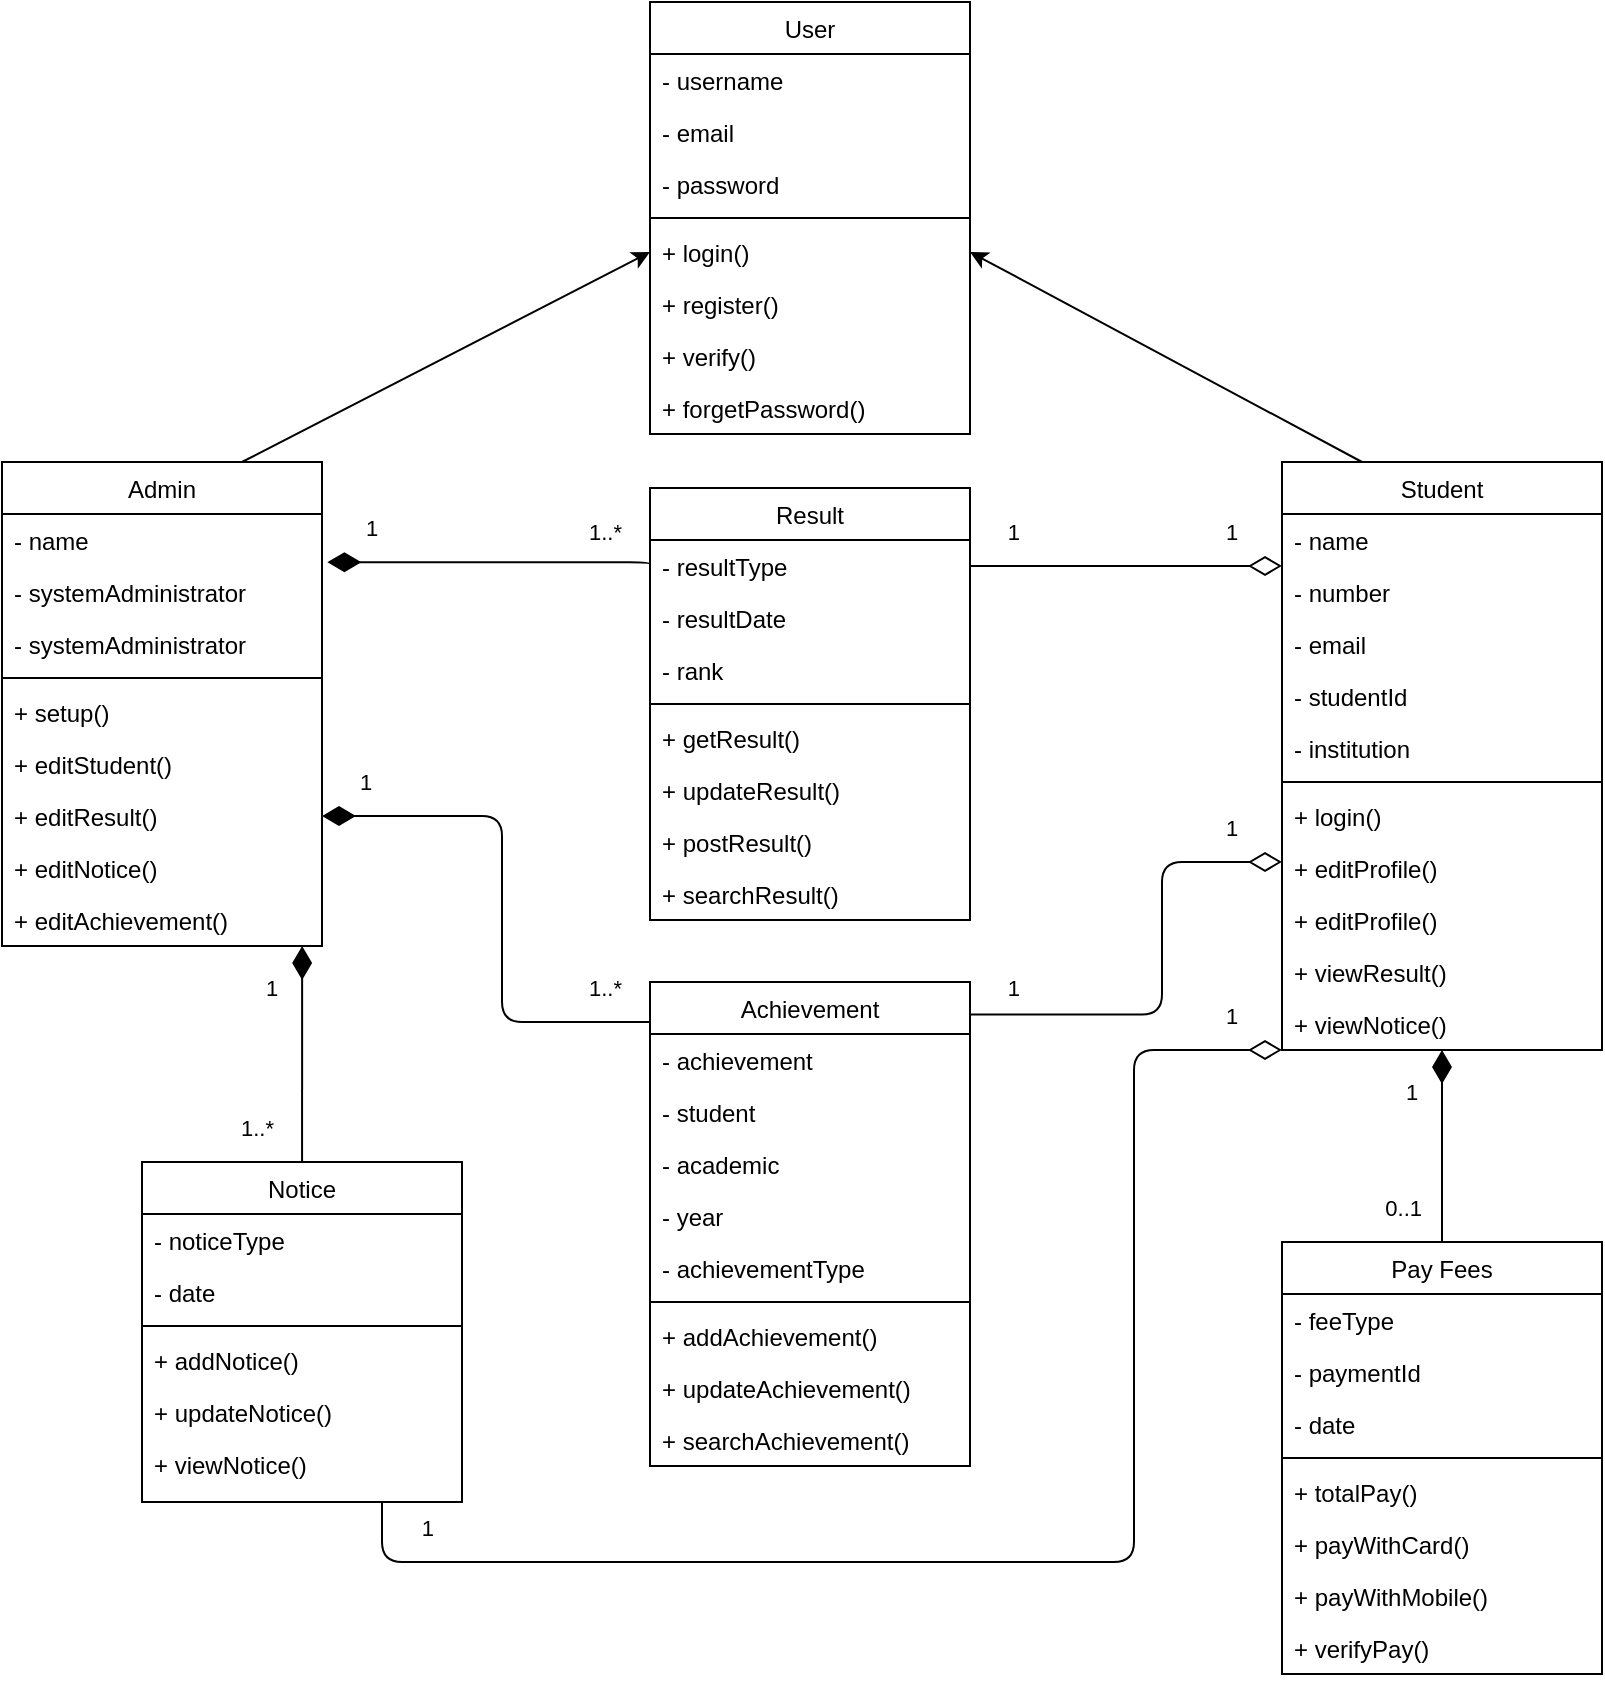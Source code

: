 <mxfile version="14.5.1" type="google"><diagram id="C5RBs43oDa-KdzZeNtuy" name="Page-1"><mxGraphModel dx="1192" dy="2000" grid="1" gridSize="10" guides="1" tooltips="1" connect="1" arrows="1" fold="1" page="1" pageScale="1" pageWidth="827" pageHeight="1169" math="0" shadow="0"><root><mxCell id="WIyWlLk6GJQsqaUBKTNV-0"/><mxCell id="WIyWlLk6GJQsqaUBKTNV-1" parent="WIyWlLk6GJQsqaUBKTNV-0"/><mxCell id="MpRWKh2TvaoOx_eiQ8BS-45" style="edgeStyle=none;rounded=0;orthogonalLoop=1;jettySize=auto;html=1;exitX=0.25;exitY=0;exitDx=0;exitDy=0;entryX=1;entryY=0.5;entryDx=0;entryDy=0;endArrow=classic;endFill=1;" edge="1" parent="WIyWlLk6GJQsqaUBKTNV-1" source="zkfFHV4jXpPFQw0GAbJ--0" target="MpRWKh2TvaoOx_eiQ8BS-6"><mxGeometry relative="1" as="geometry"/></mxCell><mxCell id="zkfFHV4jXpPFQw0GAbJ--0" value="Student" style="swimlane;fontStyle=0;align=center;verticalAlign=top;childLayout=stackLayout;horizontal=1;startSize=26;horizontalStack=0;resizeParent=1;resizeLast=0;collapsible=1;marginBottom=0;rounded=0;shadow=0;strokeWidth=1;" parent="WIyWlLk6GJQsqaUBKTNV-1" vertex="1"><mxGeometry x="650" y="30" width="160" height="294" as="geometry"><mxRectangle x="230" y="140" width="160" height="26" as="alternateBounds"/></mxGeometry></mxCell><mxCell id="zkfFHV4jXpPFQw0GAbJ--1" value="- name" style="text;align=left;verticalAlign=top;spacingLeft=4;spacingRight=4;overflow=hidden;rotatable=0;points=[[0,0.5],[1,0.5]];portConstraint=eastwest;" parent="zkfFHV4jXpPFQw0GAbJ--0" vertex="1"><mxGeometry y="26" width="160" height="26" as="geometry"/></mxCell><mxCell id="zkfFHV4jXpPFQw0GAbJ--2" value="- number" style="text;align=left;verticalAlign=top;spacingLeft=4;spacingRight=4;overflow=hidden;rotatable=0;points=[[0,0.5],[1,0.5]];portConstraint=eastwest;rounded=0;shadow=0;html=0;" parent="zkfFHV4jXpPFQw0GAbJ--0" vertex="1"><mxGeometry y="52" width="160" height="26" as="geometry"/></mxCell><mxCell id="MpRWKh2TvaoOx_eiQ8BS-0" value="- email" style="text;align=left;verticalAlign=top;spacingLeft=4;spacingRight=4;overflow=hidden;rotatable=0;points=[[0,0.5],[1,0.5]];portConstraint=eastwest;rounded=0;shadow=0;html=0;" vertex="1" parent="zkfFHV4jXpPFQw0GAbJ--0"><mxGeometry y="78" width="160" height="26" as="geometry"/></mxCell><mxCell id="MpRWKh2TvaoOx_eiQ8BS-2" value="- studentId" style="text;align=left;verticalAlign=top;spacingLeft=4;spacingRight=4;overflow=hidden;rotatable=0;points=[[0,0.5],[1,0.5]];portConstraint=eastwest;rounded=0;shadow=0;html=0;" vertex="1" parent="zkfFHV4jXpPFQw0GAbJ--0"><mxGeometry y="104" width="160" height="26" as="geometry"/></mxCell><mxCell id="zkfFHV4jXpPFQw0GAbJ--3" value="- institution" style="text;align=left;verticalAlign=top;spacingLeft=4;spacingRight=4;overflow=hidden;rotatable=0;points=[[0,0.5],[1,0.5]];portConstraint=eastwest;rounded=0;shadow=0;html=0;" parent="zkfFHV4jXpPFQw0GAbJ--0" vertex="1"><mxGeometry y="130" width="160" height="26" as="geometry"/></mxCell><mxCell id="zkfFHV4jXpPFQw0GAbJ--4" value="" style="line;html=1;strokeWidth=1;align=left;verticalAlign=middle;spacingTop=-1;spacingLeft=3;spacingRight=3;rotatable=0;labelPosition=right;points=[];portConstraint=eastwest;" parent="zkfFHV4jXpPFQw0GAbJ--0" vertex="1"><mxGeometry y="156" width="160" height="8" as="geometry"/></mxCell><mxCell id="zkfFHV4jXpPFQw0GAbJ--5" value="+ login()" style="text;align=left;verticalAlign=top;spacingLeft=4;spacingRight=4;overflow=hidden;rotatable=0;points=[[0,0.5],[1,0.5]];portConstraint=eastwest;" parent="zkfFHV4jXpPFQw0GAbJ--0" vertex="1"><mxGeometry y="164" width="160" height="26" as="geometry"/></mxCell><mxCell id="MpRWKh2TvaoOx_eiQ8BS-24" value="+ editProfile()" style="text;align=left;verticalAlign=top;spacingLeft=4;spacingRight=4;overflow=hidden;rotatable=0;points=[[0,0.5],[1,0.5]];portConstraint=eastwest;" vertex="1" parent="zkfFHV4jXpPFQw0GAbJ--0"><mxGeometry y="190" width="160" height="26" as="geometry"/></mxCell><mxCell id="MpRWKh2TvaoOx_eiQ8BS-75" value="+ editProfile()" style="text;align=left;verticalAlign=top;spacingLeft=4;spacingRight=4;overflow=hidden;rotatable=0;points=[[0,0.5],[1,0.5]];portConstraint=eastwest;" vertex="1" parent="zkfFHV4jXpPFQw0GAbJ--0"><mxGeometry y="216" width="160" height="26" as="geometry"/></mxCell><mxCell id="MpRWKh2TvaoOx_eiQ8BS-87" value="+ viewResult()" style="text;align=left;verticalAlign=top;spacingLeft=4;spacingRight=4;overflow=hidden;rotatable=0;points=[[0,0.5],[1,0.5]];portConstraint=eastwest;" vertex="1" parent="zkfFHV4jXpPFQw0GAbJ--0"><mxGeometry y="242" width="160" height="26" as="geometry"/></mxCell><mxCell id="MpRWKh2TvaoOx_eiQ8BS-23" value="+ viewNotice()" style="text;align=left;verticalAlign=top;spacingLeft=4;spacingRight=4;overflow=hidden;rotatable=0;points=[[0,0.5],[1,0.5]];portConstraint=eastwest;" vertex="1" parent="zkfFHV4jXpPFQw0GAbJ--0"><mxGeometry y="268" width="160" height="26" as="geometry"/></mxCell><mxCell id="zkfFHV4jXpPFQw0GAbJ--6" value="Result" style="swimlane;fontStyle=0;align=center;verticalAlign=top;childLayout=stackLayout;horizontal=1;startSize=26;horizontalStack=0;resizeParent=1;resizeLast=0;collapsible=1;marginBottom=0;rounded=0;shadow=0;strokeWidth=1;" parent="WIyWlLk6GJQsqaUBKTNV-1" vertex="1"><mxGeometry x="334" y="43" width="160" height="216" as="geometry"><mxRectangle x="130" y="380" width="160" height="26" as="alternateBounds"/></mxGeometry></mxCell><mxCell id="zkfFHV4jXpPFQw0GAbJ--7" value="- resultType" style="text;align=left;verticalAlign=top;spacingLeft=4;spacingRight=4;overflow=hidden;rotatable=0;points=[[0,0.5],[1,0.5]];portConstraint=eastwest;" parent="zkfFHV4jXpPFQw0GAbJ--6" vertex="1"><mxGeometry y="26" width="160" height="26" as="geometry"/></mxCell><mxCell id="MpRWKh2TvaoOx_eiQ8BS-10" value="- resultDate" style="text;align=left;verticalAlign=top;spacingLeft=4;spacingRight=4;overflow=hidden;rotatable=0;points=[[0,0.5],[1,0.5]];portConstraint=eastwest;rounded=0;shadow=0;html=0;" vertex="1" parent="zkfFHV4jXpPFQw0GAbJ--6"><mxGeometry y="52" width="160" height="26" as="geometry"/></mxCell><mxCell id="zkfFHV4jXpPFQw0GAbJ--8" value="- rank" style="text;align=left;verticalAlign=top;spacingLeft=4;spacingRight=4;overflow=hidden;rotatable=0;points=[[0,0.5],[1,0.5]];portConstraint=eastwest;rounded=0;shadow=0;html=0;" parent="zkfFHV4jXpPFQw0GAbJ--6" vertex="1"><mxGeometry y="78" width="160" height="26" as="geometry"/></mxCell><mxCell id="zkfFHV4jXpPFQw0GAbJ--9" value="" style="line;html=1;strokeWidth=1;align=left;verticalAlign=middle;spacingTop=-1;spacingLeft=3;spacingRight=3;rotatable=0;labelPosition=right;points=[];portConstraint=eastwest;" parent="zkfFHV4jXpPFQw0GAbJ--6" vertex="1"><mxGeometry y="104" width="160" height="8" as="geometry"/></mxCell><mxCell id="zkfFHV4jXpPFQw0GAbJ--10" value="+ getResult()" style="text;align=left;verticalAlign=top;spacingLeft=4;spacingRight=4;overflow=hidden;rotatable=0;points=[[0,0.5],[1,0.5]];portConstraint=eastwest;fontStyle=0" parent="zkfFHV4jXpPFQw0GAbJ--6" vertex="1"><mxGeometry y="112" width="160" height="26" as="geometry"/></mxCell><mxCell id="MpRWKh2TvaoOx_eiQ8BS-42" value="+ updateResult()" style="text;align=left;verticalAlign=top;spacingLeft=4;spacingRight=4;overflow=hidden;rotatable=0;points=[[0,0.5],[1,0.5]];portConstraint=eastwest;" vertex="1" parent="zkfFHV4jXpPFQw0GAbJ--6"><mxGeometry y="138" width="160" height="26" as="geometry"/></mxCell><mxCell id="MpRWKh2TvaoOx_eiQ8BS-22" value="+ postResult()" style="text;align=left;verticalAlign=top;spacingLeft=4;spacingRight=4;overflow=hidden;rotatable=0;points=[[0,0.5],[1,0.5]];portConstraint=eastwest;" vertex="1" parent="zkfFHV4jXpPFQw0GAbJ--6"><mxGeometry y="164" width="160" height="26" as="geometry"/></mxCell><mxCell id="zkfFHV4jXpPFQw0GAbJ--11" value="+ searchResult()" style="text;align=left;verticalAlign=top;spacingLeft=4;spacingRight=4;overflow=hidden;rotatable=0;points=[[0,0.5],[1,0.5]];portConstraint=eastwest;" parent="zkfFHV4jXpPFQw0GAbJ--6" vertex="1"><mxGeometry y="190" width="160" height="26" as="geometry"/></mxCell><mxCell id="MpRWKh2TvaoOx_eiQ8BS-44" style="edgeStyle=none;rounded=0;orthogonalLoop=1;jettySize=auto;html=1;exitX=0.75;exitY=0;exitDx=0;exitDy=0;entryX=0;entryY=0.5;entryDx=0;entryDy=0;endArrow=classic;endFill=1;" edge="1" parent="WIyWlLk6GJQsqaUBKTNV-1" source="zkfFHV4jXpPFQw0GAbJ--17" target="MpRWKh2TvaoOx_eiQ8BS-6"><mxGeometry relative="1" as="geometry"/></mxCell><mxCell id="zkfFHV4jXpPFQw0GAbJ--17" value="Admin" style="swimlane;fontStyle=0;align=center;verticalAlign=top;childLayout=stackLayout;horizontal=1;startSize=26;horizontalStack=0;resizeParent=1;resizeLast=0;collapsible=1;marginBottom=0;rounded=0;shadow=0;strokeWidth=1;" parent="WIyWlLk6GJQsqaUBKTNV-1" vertex="1"><mxGeometry x="10" y="30" width="160" height="242" as="geometry"><mxRectangle x="550" y="140" width="160" height="26" as="alternateBounds"/></mxGeometry></mxCell><mxCell id="MpRWKh2TvaoOx_eiQ8BS-43" value="- name" style="text;align=left;verticalAlign=top;spacingLeft=4;spacingRight=4;overflow=hidden;rotatable=0;points=[[0,0.5],[1,0.5]];portConstraint=eastwest;" vertex="1" parent="zkfFHV4jXpPFQw0GAbJ--17"><mxGeometry y="26" width="160" height="26" as="geometry"/></mxCell><mxCell id="zkfFHV4jXpPFQw0GAbJ--18" value="- systemAdministrator" style="text;align=left;verticalAlign=top;spacingLeft=4;spacingRight=4;overflow=hidden;rotatable=0;points=[[0,0.5],[1,0.5]];portConstraint=eastwest;" parent="zkfFHV4jXpPFQw0GAbJ--17" vertex="1"><mxGeometry y="52" width="160" height="26" as="geometry"/></mxCell><mxCell id="MpRWKh2TvaoOx_eiQ8BS-63" value="- systemAdministrator" style="text;align=left;verticalAlign=top;spacingLeft=4;spacingRight=4;overflow=hidden;rotatable=0;points=[[0,0.5],[1,0.5]];portConstraint=eastwest;" vertex="1" parent="zkfFHV4jXpPFQw0GAbJ--17"><mxGeometry y="78" width="160" height="26" as="geometry"/></mxCell><mxCell id="zkfFHV4jXpPFQw0GAbJ--23" value="" style="line;html=1;strokeWidth=1;align=left;verticalAlign=middle;spacingTop=-1;spacingLeft=3;spacingRight=3;rotatable=0;labelPosition=right;points=[];portConstraint=eastwest;" parent="zkfFHV4jXpPFQw0GAbJ--17" vertex="1"><mxGeometry y="104" width="160" height="8" as="geometry"/></mxCell><mxCell id="zkfFHV4jXpPFQw0GAbJ--24" value="+ setup()" style="text;align=left;verticalAlign=top;spacingLeft=4;spacingRight=4;overflow=hidden;rotatable=0;points=[[0,0.5],[1,0.5]];portConstraint=eastwest;" parent="zkfFHV4jXpPFQw0GAbJ--17" vertex="1"><mxGeometry y="112" width="160" height="26" as="geometry"/></mxCell><mxCell id="MpRWKh2TvaoOx_eiQ8BS-31" value="+ editStudent()" style="text;align=left;verticalAlign=top;spacingLeft=4;spacingRight=4;overflow=hidden;rotatable=0;points=[[0,0.5],[1,0.5]];portConstraint=eastwest;" vertex="1" parent="zkfFHV4jXpPFQw0GAbJ--17"><mxGeometry y="138" width="160" height="26" as="geometry"/></mxCell><mxCell id="MpRWKh2TvaoOx_eiQ8BS-25" value="+ editResult()" style="text;align=left;verticalAlign=top;spacingLeft=4;spacingRight=4;overflow=hidden;rotatable=0;points=[[0,0.5],[1,0.5]];portConstraint=eastwest;" vertex="1" parent="zkfFHV4jXpPFQw0GAbJ--17"><mxGeometry y="164" width="160" height="26" as="geometry"/></mxCell><mxCell id="MpRWKh2TvaoOx_eiQ8BS-86" value="+ editNotice()" style="text;align=left;verticalAlign=top;spacingLeft=4;spacingRight=4;overflow=hidden;rotatable=0;points=[[0,0.5],[1,0.5]];portConstraint=eastwest;" vertex="1" parent="zkfFHV4jXpPFQw0GAbJ--17"><mxGeometry y="190" width="160" height="26" as="geometry"/></mxCell><mxCell id="MpRWKh2TvaoOx_eiQ8BS-26" value="+ editAchievement()" style="text;align=left;verticalAlign=top;spacingLeft=4;spacingRight=4;overflow=hidden;rotatable=0;points=[[0,0.5],[1,0.5]];portConstraint=eastwest;" vertex="1" parent="zkfFHV4jXpPFQw0GAbJ--17"><mxGeometry y="216" width="160" height="26" as="geometry"/></mxCell><mxCell id="MpRWKh2TvaoOx_eiQ8BS-3" value="User" style="swimlane;fontStyle=0;align=center;verticalAlign=top;childLayout=stackLayout;horizontal=1;startSize=26;horizontalStack=0;resizeParent=1;resizeLast=0;collapsible=1;marginBottom=0;rounded=0;shadow=0;strokeWidth=1;" vertex="1" parent="WIyWlLk6GJQsqaUBKTNV-1"><mxGeometry x="334" y="-200" width="160" height="216" as="geometry"><mxRectangle x="550" y="140" width="160" height="26" as="alternateBounds"/></mxGeometry></mxCell><mxCell id="MpRWKh2TvaoOx_eiQ8BS-4" value="- username" style="text;align=left;verticalAlign=top;spacingLeft=4;spacingRight=4;overflow=hidden;rotatable=0;points=[[0,0.5],[1,0.5]];portConstraint=eastwest;" vertex="1" parent="MpRWKh2TvaoOx_eiQ8BS-3"><mxGeometry y="26" width="160" height="26" as="geometry"/></mxCell><mxCell id="MpRWKh2TvaoOx_eiQ8BS-8" value="- email" style="text;align=left;verticalAlign=top;spacingLeft=4;spacingRight=4;overflow=hidden;rotatable=0;points=[[0,0.5],[1,0.5]];portConstraint=eastwest;" vertex="1" parent="MpRWKh2TvaoOx_eiQ8BS-3"><mxGeometry y="52" width="160" height="26" as="geometry"/></mxCell><mxCell id="MpRWKh2TvaoOx_eiQ8BS-9" value="- password" style="text;align=left;verticalAlign=top;spacingLeft=4;spacingRight=4;overflow=hidden;rotatable=0;points=[[0,0.5],[1,0.5]];portConstraint=eastwest;" vertex="1" parent="MpRWKh2TvaoOx_eiQ8BS-3"><mxGeometry y="78" width="160" height="26" as="geometry"/></mxCell><mxCell id="MpRWKh2TvaoOx_eiQ8BS-5" value="" style="line;html=1;strokeWidth=1;align=left;verticalAlign=middle;spacingTop=-1;spacingLeft=3;spacingRight=3;rotatable=0;labelPosition=right;points=[];portConstraint=eastwest;" vertex="1" parent="MpRWKh2TvaoOx_eiQ8BS-3"><mxGeometry y="104" width="160" height="8" as="geometry"/></mxCell><mxCell id="MpRWKh2TvaoOx_eiQ8BS-6" value="+ login()" style="text;align=left;verticalAlign=top;spacingLeft=4;spacingRight=4;overflow=hidden;rotatable=0;points=[[0,0.5],[1,0.5]];portConstraint=eastwest;" vertex="1" parent="MpRWKh2TvaoOx_eiQ8BS-3"><mxGeometry y="112" width="160" height="26" as="geometry"/></mxCell><mxCell id="MpRWKh2TvaoOx_eiQ8BS-40" value="+ register()" style="text;align=left;verticalAlign=top;spacingLeft=4;spacingRight=4;overflow=hidden;rotatable=0;points=[[0,0.5],[1,0.5]];portConstraint=eastwest;" vertex="1" parent="MpRWKh2TvaoOx_eiQ8BS-3"><mxGeometry y="138" width="160" height="26" as="geometry"/></mxCell><mxCell id="MpRWKh2TvaoOx_eiQ8BS-7" value="+ verify()" style="text;align=left;verticalAlign=top;spacingLeft=4;spacingRight=4;overflow=hidden;rotatable=0;points=[[0,0.5],[1,0.5]];portConstraint=eastwest;" vertex="1" parent="MpRWKh2TvaoOx_eiQ8BS-3"><mxGeometry y="164" width="160" height="26" as="geometry"/></mxCell><mxCell id="MpRWKh2TvaoOx_eiQ8BS-41" value="+ forgetPassword()" style="text;align=left;verticalAlign=top;spacingLeft=4;spacingRight=4;overflow=hidden;rotatable=0;points=[[0,0.5],[1,0.5]];portConstraint=eastwest;" vertex="1" parent="MpRWKh2TvaoOx_eiQ8BS-3"><mxGeometry y="190" width="160" height="26" as="geometry"/></mxCell><mxCell id="MpRWKh2TvaoOx_eiQ8BS-13" value="Achievement" style="swimlane;fontStyle=0;align=center;verticalAlign=top;childLayout=stackLayout;horizontal=1;startSize=26;horizontalStack=0;resizeParent=1;resizeLast=0;collapsible=1;marginBottom=0;rounded=0;shadow=0;strokeWidth=1;" vertex="1" parent="WIyWlLk6GJQsqaUBKTNV-1"><mxGeometry x="334" y="290" width="160" height="242" as="geometry"><mxRectangle x="550" y="140" width="160" height="26" as="alternateBounds"/></mxGeometry></mxCell><mxCell id="MpRWKh2TvaoOx_eiQ8BS-29" value="- achievement" style="text;align=left;verticalAlign=top;spacingLeft=4;spacingRight=4;overflow=hidden;rotatable=0;points=[[0,0.5],[1,0.5]];portConstraint=eastwest;" vertex="1" parent="MpRWKh2TvaoOx_eiQ8BS-13"><mxGeometry y="26" width="160" height="26" as="geometry"/></mxCell><mxCell id="MpRWKh2TvaoOx_eiQ8BS-64" value="- student" style="text;align=left;verticalAlign=top;spacingLeft=4;spacingRight=4;overflow=hidden;rotatable=0;points=[[0,0.5],[1,0.5]];portConstraint=eastwest;" vertex="1" parent="MpRWKh2TvaoOx_eiQ8BS-13"><mxGeometry y="52" width="160" height="26" as="geometry"/></mxCell><mxCell id="MpRWKh2TvaoOx_eiQ8BS-14" value="- academic" style="text;align=left;verticalAlign=top;spacingLeft=4;spacingRight=4;overflow=hidden;rotatable=0;points=[[0,0.5],[1,0.5]];portConstraint=eastwest;" vertex="1" parent="MpRWKh2TvaoOx_eiQ8BS-13"><mxGeometry y="78" width="160" height="26" as="geometry"/></mxCell><mxCell id="MpRWKh2TvaoOx_eiQ8BS-15" value="- year" style="text;align=left;verticalAlign=top;spacingLeft=4;spacingRight=4;overflow=hidden;rotatable=0;points=[[0,0.5],[1,0.5]];portConstraint=eastwest;" vertex="1" parent="MpRWKh2TvaoOx_eiQ8BS-13"><mxGeometry y="104" width="160" height="26" as="geometry"/></mxCell><mxCell id="MpRWKh2TvaoOx_eiQ8BS-16" value="- achievementType" style="text;align=left;verticalAlign=top;spacingLeft=4;spacingRight=4;overflow=hidden;rotatable=0;points=[[0,0.5],[1,0.5]];portConstraint=eastwest;" vertex="1" parent="MpRWKh2TvaoOx_eiQ8BS-13"><mxGeometry y="130" width="160" height="26" as="geometry"/></mxCell><mxCell id="MpRWKh2TvaoOx_eiQ8BS-17" value="" style="line;html=1;strokeWidth=1;align=left;verticalAlign=middle;spacingTop=-1;spacingLeft=3;spacingRight=3;rotatable=0;labelPosition=right;points=[];portConstraint=eastwest;" vertex="1" parent="MpRWKh2TvaoOx_eiQ8BS-13"><mxGeometry y="156" width="160" height="8" as="geometry"/></mxCell><mxCell id="MpRWKh2TvaoOx_eiQ8BS-18" value="+ addAchievement()" style="text;align=left;verticalAlign=top;spacingLeft=4;spacingRight=4;overflow=hidden;rotatable=0;points=[[0,0.5],[1,0.5]];portConstraint=eastwest;" vertex="1" parent="MpRWKh2TvaoOx_eiQ8BS-13"><mxGeometry y="164" width="160" height="26" as="geometry"/></mxCell><mxCell id="MpRWKh2TvaoOx_eiQ8BS-19" value="+ updateAchievement()" style="text;align=left;verticalAlign=top;spacingLeft=4;spacingRight=4;overflow=hidden;rotatable=0;points=[[0,0.5],[1,0.5]];portConstraint=eastwest;" vertex="1" parent="MpRWKh2TvaoOx_eiQ8BS-13"><mxGeometry y="190" width="160" height="26" as="geometry"/></mxCell><mxCell id="MpRWKh2TvaoOx_eiQ8BS-28" value="+ searchAchievement()" style="text;align=left;verticalAlign=top;spacingLeft=4;spacingRight=4;overflow=hidden;rotatable=0;points=[[0,0.5],[1,0.5]];portConstraint=eastwest;" vertex="1" parent="MpRWKh2TvaoOx_eiQ8BS-13"><mxGeometry y="216" width="160" height="26" as="geometry"/></mxCell><mxCell id="MpRWKh2TvaoOx_eiQ8BS-32" value="Pay Fees" style="swimlane;fontStyle=0;align=center;verticalAlign=top;childLayout=stackLayout;horizontal=1;startSize=26;horizontalStack=0;resizeParent=1;resizeLast=0;collapsible=1;marginBottom=0;rounded=0;shadow=0;strokeWidth=1;" vertex="1" parent="WIyWlLk6GJQsqaUBKTNV-1"><mxGeometry x="650" y="420" width="160" height="216" as="geometry"><mxRectangle x="550" y="140" width="160" height="26" as="alternateBounds"/></mxGeometry></mxCell><mxCell id="MpRWKh2TvaoOx_eiQ8BS-58" value="- feeType" style="text;align=left;verticalAlign=top;spacingLeft=4;spacingRight=4;overflow=hidden;rotatable=0;points=[[0,0.5],[1,0.5]];portConstraint=eastwest;" vertex="1" parent="MpRWKh2TvaoOx_eiQ8BS-32"><mxGeometry y="26" width="160" height="26" as="geometry"/></mxCell><mxCell id="MpRWKh2TvaoOx_eiQ8BS-33" value="- paymentId" style="text;align=left;verticalAlign=top;spacingLeft=4;spacingRight=4;overflow=hidden;rotatable=0;points=[[0,0.5],[1,0.5]];portConstraint=eastwest;" vertex="1" parent="MpRWKh2TvaoOx_eiQ8BS-32"><mxGeometry y="52" width="160" height="26" as="geometry"/></mxCell><mxCell id="MpRWKh2TvaoOx_eiQ8BS-34" value="- date" style="text;align=left;verticalAlign=top;spacingLeft=4;spacingRight=4;overflow=hidden;rotatable=0;points=[[0,0.5],[1,0.5]];portConstraint=eastwest;" vertex="1" parent="MpRWKh2TvaoOx_eiQ8BS-32"><mxGeometry y="78" width="160" height="26" as="geometry"/></mxCell><mxCell id="MpRWKh2TvaoOx_eiQ8BS-36" value="" style="line;html=1;strokeWidth=1;align=left;verticalAlign=middle;spacingTop=-1;spacingLeft=3;spacingRight=3;rotatable=0;labelPosition=right;points=[];portConstraint=eastwest;" vertex="1" parent="MpRWKh2TvaoOx_eiQ8BS-32"><mxGeometry y="104" width="160" height="8" as="geometry"/></mxCell><mxCell id="MpRWKh2TvaoOx_eiQ8BS-59" value="+ totalPay()" style="text;align=left;verticalAlign=top;spacingLeft=4;spacingRight=4;overflow=hidden;rotatable=0;points=[[0,0.5],[1,0.5]];portConstraint=eastwest;" vertex="1" parent="MpRWKh2TvaoOx_eiQ8BS-32"><mxGeometry y="112" width="160" height="26" as="geometry"/></mxCell><mxCell id="MpRWKh2TvaoOx_eiQ8BS-37" value="+ payWithCard()" style="text;align=left;verticalAlign=top;spacingLeft=4;spacingRight=4;overflow=hidden;rotatable=0;points=[[0,0.5],[1,0.5]];portConstraint=eastwest;" vertex="1" parent="MpRWKh2TvaoOx_eiQ8BS-32"><mxGeometry y="138" width="160" height="26" as="geometry"/></mxCell><mxCell id="MpRWKh2TvaoOx_eiQ8BS-38" value="+ payWithMobile()" style="text;align=left;verticalAlign=top;spacingLeft=4;spacingRight=4;overflow=hidden;rotatable=0;points=[[0,0.5],[1,0.5]];portConstraint=eastwest;" vertex="1" parent="MpRWKh2TvaoOx_eiQ8BS-32"><mxGeometry y="164" width="160" height="26" as="geometry"/></mxCell><mxCell id="MpRWKh2TvaoOx_eiQ8BS-39" value="+ verifyPay()" style="text;align=left;verticalAlign=top;spacingLeft=4;spacingRight=4;overflow=hidden;rotatable=0;points=[[0,0.5],[1,0.5]];portConstraint=eastwest;" vertex="1" parent="MpRWKh2TvaoOx_eiQ8BS-32"><mxGeometry y="190" width="160" height="26" as="geometry"/></mxCell><mxCell id="MpRWKh2TvaoOx_eiQ8BS-46" value="" style="endArrow=none;html=1;endSize=12;startArrow=diamondThin;startSize=14;startFill=1;edgeStyle=orthogonalEdgeStyle;fontSize=11;exitX=1.017;exitY=0.927;exitDx=0;exitDy=0;exitPerimeter=0;entryX=0;entryY=0.5;entryDx=0;entryDy=0;endFill=0;" edge="1" parent="WIyWlLk6GJQsqaUBKTNV-1" source="MpRWKh2TvaoOx_eiQ8BS-43" target="zkfFHV4jXpPFQw0GAbJ--7"><mxGeometry relative="1" as="geometry"><mxPoint x="210" y="109.97" as="sourcePoint"/><mxPoint x="370" y="110" as="targetPoint"/><Array as="points"><mxPoint x="334" y="80"/></Array></mxGeometry></mxCell><mxCell id="MpRWKh2TvaoOx_eiQ8BS-47" value="1" style="edgeLabel;resizable=0;html=1;align=left;verticalAlign=top;" connectable="0" vertex="1" parent="MpRWKh2TvaoOx_eiQ8BS-46"><mxGeometry x="-1" relative="1" as="geometry"><mxPoint x="17.28" y="-30.1" as="offset"/></mxGeometry></mxCell><mxCell id="MpRWKh2TvaoOx_eiQ8BS-48" value="1..*" style="edgeLabel;resizable=0;html=1;align=right;verticalAlign=top;" connectable="0" vertex="1" parent="MpRWKh2TvaoOx_eiQ8BS-46"><mxGeometry x="1" relative="1" as="geometry"><mxPoint x="-14" y="-29.69" as="offset"/></mxGeometry></mxCell><mxCell id="MpRWKh2TvaoOx_eiQ8BS-60" value="" style="endArrow=none;html=1;endSize=12;startArrow=diamondThin;startSize=14;startFill=1;edgeStyle=orthogonalEdgeStyle;fontSize=11;endFill=0;entryX=0.5;entryY=0;entryDx=0;entryDy=0;" edge="1" parent="WIyWlLk6GJQsqaUBKTNV-1" source="MpRWKh2TvaoOx_eiQ8BS-23" target="MpRWKh2TvaoOx_eiQ8BS-32"><mxGeometry relative="1" as="geometry"><mxPoint x="730" y="300" as="sourcePoint"/><mxPoint x="550" y="150" as="targetPoint"/><Array as="points"><mxPoint x="730" y="320"/><mxPoint x="730" y="320"/></Array></mxGeometry></mxCell><mxCell id="MpRWKh2TvaoOx_eiQ8BS-61" value="1" style="edgeLabel;resizable=0;html=1;align=left;verticalAlign=top;" connectable="0" vertex="1" parent="MpRWKh2TvaoOx_eiQ8BS-60"><mxGeometry x="-1" relative="1" as="geometry"><mxPoint x="-20.03" y="8" as="offset"/></mxGeometry></mxCell><mxCell id="MpRWKh2TvaoOx_eiQ8BS-62" value="0..1" style="edgeLabel;resizable=0;html=1;align=right;verticalAlign=top;" connectable="0" vertex="1" parent="MpRWKh2TvaoOx_eiQ8BS-60"><mxGeometry x="1" relative="1" as="geometry"><mxPoint x="-9.79" y="-29.69" as="offset"/></mxGeometry></mxCell><mxCell id="MpRWKh2TvaoOx_eiQ8BS-65" value="" style="endArrow=none;html=1;endSize=12;startArrow=diamondThin;startSize=14;startFill=1;edgeStyle=orthogonalEdgeStyle;fontSize=11;exitX=1;exitY=0.5;exitDx=0;exitDy=0;endFill=0;" edge="1" parent="WIyWlLk6GJQsqaUBKTNV-1" source="MpRWKh2TvaoOx_eiQ8BS-25" target="MpRWKh2TvaoOx_eiQ8BS-13"><mxGeometry relative="1" as="geometry"><mxPoint x="150.0" y="310.002" as="sourcePoint"/><mxPoint x="311.28" y="311.9" as="targetPoint"/><Array as="points"><mxPoint x="260" y="207"/><mxPoint x="260" y="310"/></Array></mxGeometry></mxCell><mxCell id="MpRWKh2TvaoOx_eiQ8BS-66" value="1" style="edgeLabel;resizable=0;html=1;align=left;verticalAlign=top;" connectable="0" vertex="1" parent="MpRWKh2TvaoOx_eiQ8BS-65"><mxGeometry x="-1" relative="1" as="geometry"><mxPoint x="17.28" y="-30.1" as="offset"/></mxGeometry></mxCell><mxCell id="MpRWKh2TvaoOx_eiQ8BS-67" value="1..*" style="edgeLabel;resizable=0;html=1;align=right;verticalAlign=top;" connectable="0" vertex="1" parent="MpRWKh2TvaoOx_eiQ8BS-65"><mxGeometry x="1" relative="1" as="geometry"><mxPoint x="-14" y="-29.69" as="offset"/></mxGeometry></mxCell><mxCell id="MpRWKh2TvaoOx_eiQ8BS-69" value="" style="endArrow=none;html=1;endSize=12;startArrow=diamondThin;startSize=14;startFill=0;edgeStyle=orthogonalEdgeStyle;fontSize=11;entryX=1;entryY=0.5;entryDx=0;entryDy=0;endFill=0;" edge="1" parent="WIyWlLk6GJQsqaUBKTNV-1" source="zkfFHV4jXpPFQw0GAbJ--2" target="zkfFHV4jXpPFQw0GAbJ--7"><mxGeometry relative="1" as="geometry"><mxPoint x="460" y="120.002" as="sourcePoint"/><mxPoint x="621.28" y="121.9" as="targetPoint"/><Array as="points"><mxPoint x="630" y="82"/><mxPoint x="630" y="82"/></Array></mxGeometry></mxCell><mxCell id="MpRWKh2TvaoOx_eiQ8BS-70" value="1" style="edgeLabel;resizable=0;html=1;align=left;verticalAlign=top;" connectable="0" vertex="1" parent="MpRWKh2TvaoOx_eiQ8BS-69"><mxGeometry x="-1" relative="1" as="geometry"><mxPoint x="-30" y="-30.1" as="offset"/></mxGeometry></mxCell><mxCell id="MpRWKh2TvaoOx_eiQ8BS-71" value="1" style="edgeLabel;resizable=0;html=1;align=right;verticalAlign=top;" connectable="0" vertex="1" parent="MpRWKh2TvaoOx_eiQ8BS-69"><mxGeometry x="1" relative="1" as="geometry"><mxPoint x="25.86" y="-29.69" as="offset"/></mxGeometry></mxCell><mxCell id="MpRWKh2TvaoOx_eiQ8BS-72" value="" style="endArrow=none;html=1;endSize=12;startArrow=diamondThin;startSize=14;startFill=0;edgeStyle=orthogonalEdgeStyle;fontSize=11;entryX=0.997;entryY=0.067;entryDx=0;entryDy=0;endFill=0;entryPerimeter=0;" edge="1" parent="WIyWlLk6GJQsqaUBKTNV-1" source="MpRWKh2TvaoOx_eiQ8BS-24" target="MpRWKh2TvaoOx_eiQ8BS-13"><mxGeometry relative="1" as="geometry"><mxPoint x="500" y="230" as="sourcePoint"/><mxPoint x="661.44" y="332.844" as="targetPoint"/><Array as="points"><mxPoint x="590" y="230"/><mxPoint x="590" y="306"/></Array></mxGeometry></mxCell><mxCell id="MpRWKh2TvaoOx_eiQ8BS-73" value="1" style="edgeLabel;resizable=0;html=1;align=left;verticalAlign=top;" connectable="0" vertex="1" parent="MpRWKh2TvaoOx_eiQ8BS-72"><mxGeometry x="-1" relative="1" as="geometry"><mxPoint x="-30" y="-30.1" as="offset"/></mxGeometry></mxCell><mxCell id="MpRWKh2TvaoOx_eiQ8BS-74" value="1" style="edgeLabel;resizable=0;html=1;align=right;verticalAlign=top;" connectable="0" vertex="1" parent="MpRWKh2TvaoOx_eiQ8BS-72"><mxGeometry x="1" relative="1" as="geometry"><mxPoint x="26.28" y="-26.21" as="offset"/></mxGeometry></mxCell><mxCell id="MpRWKh2TvaoOx_eiQ8BS-76" value="Notice" style="swimlane;fontStyle=0;align=center;verticalAlign=top;childLayout=stackLayout;horizontal=1;startSize=26;horizontalStack=0;resizeParent=1;resizeLast=0;collapsible=1;marginBottom=0;rounded=0;shadow=0;strokeWidth=1;" vertex="1" parent="WIyWlLk6GJQsqaUBKTNV-1"><mxGeometry x="80" y="380" width="160" height="170" as="geometry"><mxRectangle x="550" y="140" width="160" height="26" as="alternateBounds"/></mxGeometry></mxCell><mxCell id="MpRWKh2TvaoOx_eiQ8BS-77" value="- noticeType" style="text;align=left;verticalAlign=top;spacingLeft=4;spacingRight=4;overflow=hidden;rotatable=0;points=[[0,0.5],[1,0.5]];portConstraint=eastwest;" vertex="1" parent="MpRWKh2TvaoOx_eiQ8BS-76"><mxGeometry y="26" width="160" height="26" as="geometry"/></mxCell><mxCell id="MpRWKh2TvaoOx_eiQ8BS-78" value="- date" style="text;align=left;verticalAlign=top;spacingLeft=4;spacingRight=4;overflow=hidden;rotatable=0;points=[[0,0.5],[1,0.5]];portConstraint=eastwest;" vertex="1" parent="MpRWKh2TvaoOx_eiQ8BS-76"><mxGeometry y="52" width="160" height="26" as="geometry"/></mxCell><mxCell id="MpRWKh2TvaoOx_eiQ8BS-82" value="" style="line;html=1;strokeWidth=1;align=left;verticalAlign=middle;spacingTop=-1;spacingLeft=3;spacingRight=3;rotatable=0;labelPosition=right;points=[];portConstraint=eastwest;" vertex="1" parent="MpRWKh2TvaoOx_eiQ8BS-76"><mxGeometry y="78" width="160" height="8" as="geometry"/></mxCell><mxCell id="MpRWKh2TvaoOx_eiQ8BS-83" value="+ addNotice()" style="text;align=left;verticalAlign=top;spacingLeft=4;spacingRight=4;overflow=hidden;rotatable=0;points=[[0,0.5],[1,0.5]];portConstraint=eastwest;" vertex="1" parent="MpRWKh2TvaoOx_eiQ8BS-76"><mxGeometry y="86" width="160" height="26" as="geometry"/></mxCell><mxCell id="MpRWKh2TvaoOx_eiQ8BS-84" value="+ updateNotice()" style="text;align=left;verticalAlign=top;spacingLeft=4;spacingRight=4;overflow=hidden;rotatable=0;points=[[0,0.5],[1,0.5]];portConstraint=eastwest;" vertex="1" parent="MpRWKh2TvaoOx_eiQ8BS-76"><mxGeometry y="112" width="160" height="26" as="geometry"/></mxCell><mxCell id="MpRWKh2TvaoOx_eiQ8BS-85" value="+ viewNotice()" style="text;align=left;verticalAlign=top;spacingLeft=4;spacingRight=4;overflow=hidden;rotatable=0;points=[[0,0.5],[1,0.5]];portConstraint=eastwest;" vertex="1" parent="MpRWKh2TvaoOx_eiQ8BS-76"><mxGeometry y="138" width="160" height="26" as="geometry"/></mxCell><mxCell id="MpRWKh2TvaoOx_eiQ8BS-88" value="" style="endArrow=none;html=1;endSize=12;startArrow=diamondThin;startSize=14;startFill=1;fontSize=11;endFill=0;exitX=0.938;exitY=1;exitDx=0;exitDy=0;exitPerimeter=0;" edge="1" parent="WIyWlLk6GJQsqaUBKTNV-1" source="MpRWKh2TvaoOx_eiQ8BS-26" target="MpRWKh2TvaoOx_eiQ8BS-76"><mxGeometry relative="1" as="geometry"><mxPoint x="180" y="217" as="sourcePoint"/><mxPoint x="344" y="320.034" as="targetPoint"/></mxGeometry></mxCell><mxCell id="MpRWKh2TvaoOx_eiQ8BS-89" value="1" style="edgeLabel;resizable=0;html=1;align=left;verticalAlign=top;" connectable="0" vertex="1" parent="MpRWKh2TvaoOx_eiQ8BS-88"><mxGeometry x="-1" relative="1" as="geometry"><mxPoint x="-20.08" y="8" as="offset"/></mxGeometry></mxCell><mxCell id="MpRWKh2TvaoOx_eiQ8BS-90" value="1..*" style="edgeLabel;resizable=0;html=1;align=right;verticalAlign=top;" connectable="0" vertex="1" parent="MpRWKh2TvaoOx_eiQ8BS-88"><mxGeometry x="1" relative="1" as="geometry"><mxPoint x="-14" y="-29.69" as="offset"/></mxGeometry></mxCell><mxCell id="MpRWKh2TvaoOx_eiQ8BS-91" value="" style="endArrow=none;html=1;endSize=12;startArrow=diamondThin;startSize=14;startFill=0;edgeStyle=orthogonalEdgeStyle;fontSize=11;endFill=0;entryX=0.75;entryY=1;entryDx=0;entryDy=0;" edge="1" parent="WIyWlLk6GJQsqaUBKTNV-1" source="MpRWKh2TvaoOx_eiQ8BS-23" target="MpRWKh2TvaoOx_eiQ8BS-76"><mxGeometry relative="1" as="geometry"><mxPoint x="636.48" y="324.004" as="sourcePoint"/><mxPoint x="576" y="560" as="targetPoint"/><Array as="points"><mxPoint x="576" y="324"/><mxPoint x="576" y="580"/><mxPoint x="200" y="580"/></Array></mxGeometry></mxCell><mxCell id="MpRWKh2TvaoOx_eiQ8BS-92" value="1" style="edgeLabel;resizable=0;html=1;align=left;verticalAlign=top;" connectable="0" vertex="1" parent="MpRWKh2TvaoOx_eiQ8BS-91"><mxGeometry x="-1" relative="1" as="geometry"><mxPoint x="-30" y="-30.1" as="offset"/></mxGeometry></mxCell><mxCell id="MpRWKh2TvaoOx_eiQ8BS-93" value="1" style="edgeLabel;resizable=0;html=1;align=right;verticalAlign=top;" connectable="0" vertex="1" parent="MpRWKh2TvaoOx_eiQ8BS-91"><mxGeometry x="1" relative="1" as="geometry"><mxPoint x="26.28" y="-0.14" as="offset"/></mxGeometry></mxCell></root></mxGraphModel></diagram></mxfile>